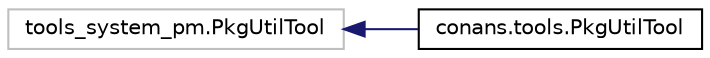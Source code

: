 digraph "Graphical Class Hierarchy"
{
 // LATEX_PDF_SIZE
  edge [fontname="Helvetica",fontsize="10",labelfontname="Helvetica",labelfontsize="10"];
  node [fontname="Helvetica",fontsize="10",shape=record];
  rankdir="LR";
  Node2891 [label="tools_system_pm.PkgUtilTool",height=0.2,width=0.4,color="grey75", fillcolor="white", style="filled",tooltip=" "];
  Node2891 -> Node0 [dir="back",color="midnightblue",fontsize="10",style="solid",fontname="Helvetica"];
  Node0 [label="conans.tools.PkgUtilTool",height=0.2,width=0.4,color="black", fillcolor="white", style="filled",URL="$classconans_1_1tools_1_1PkgUtilTool.html",tooltip=" "];
}
